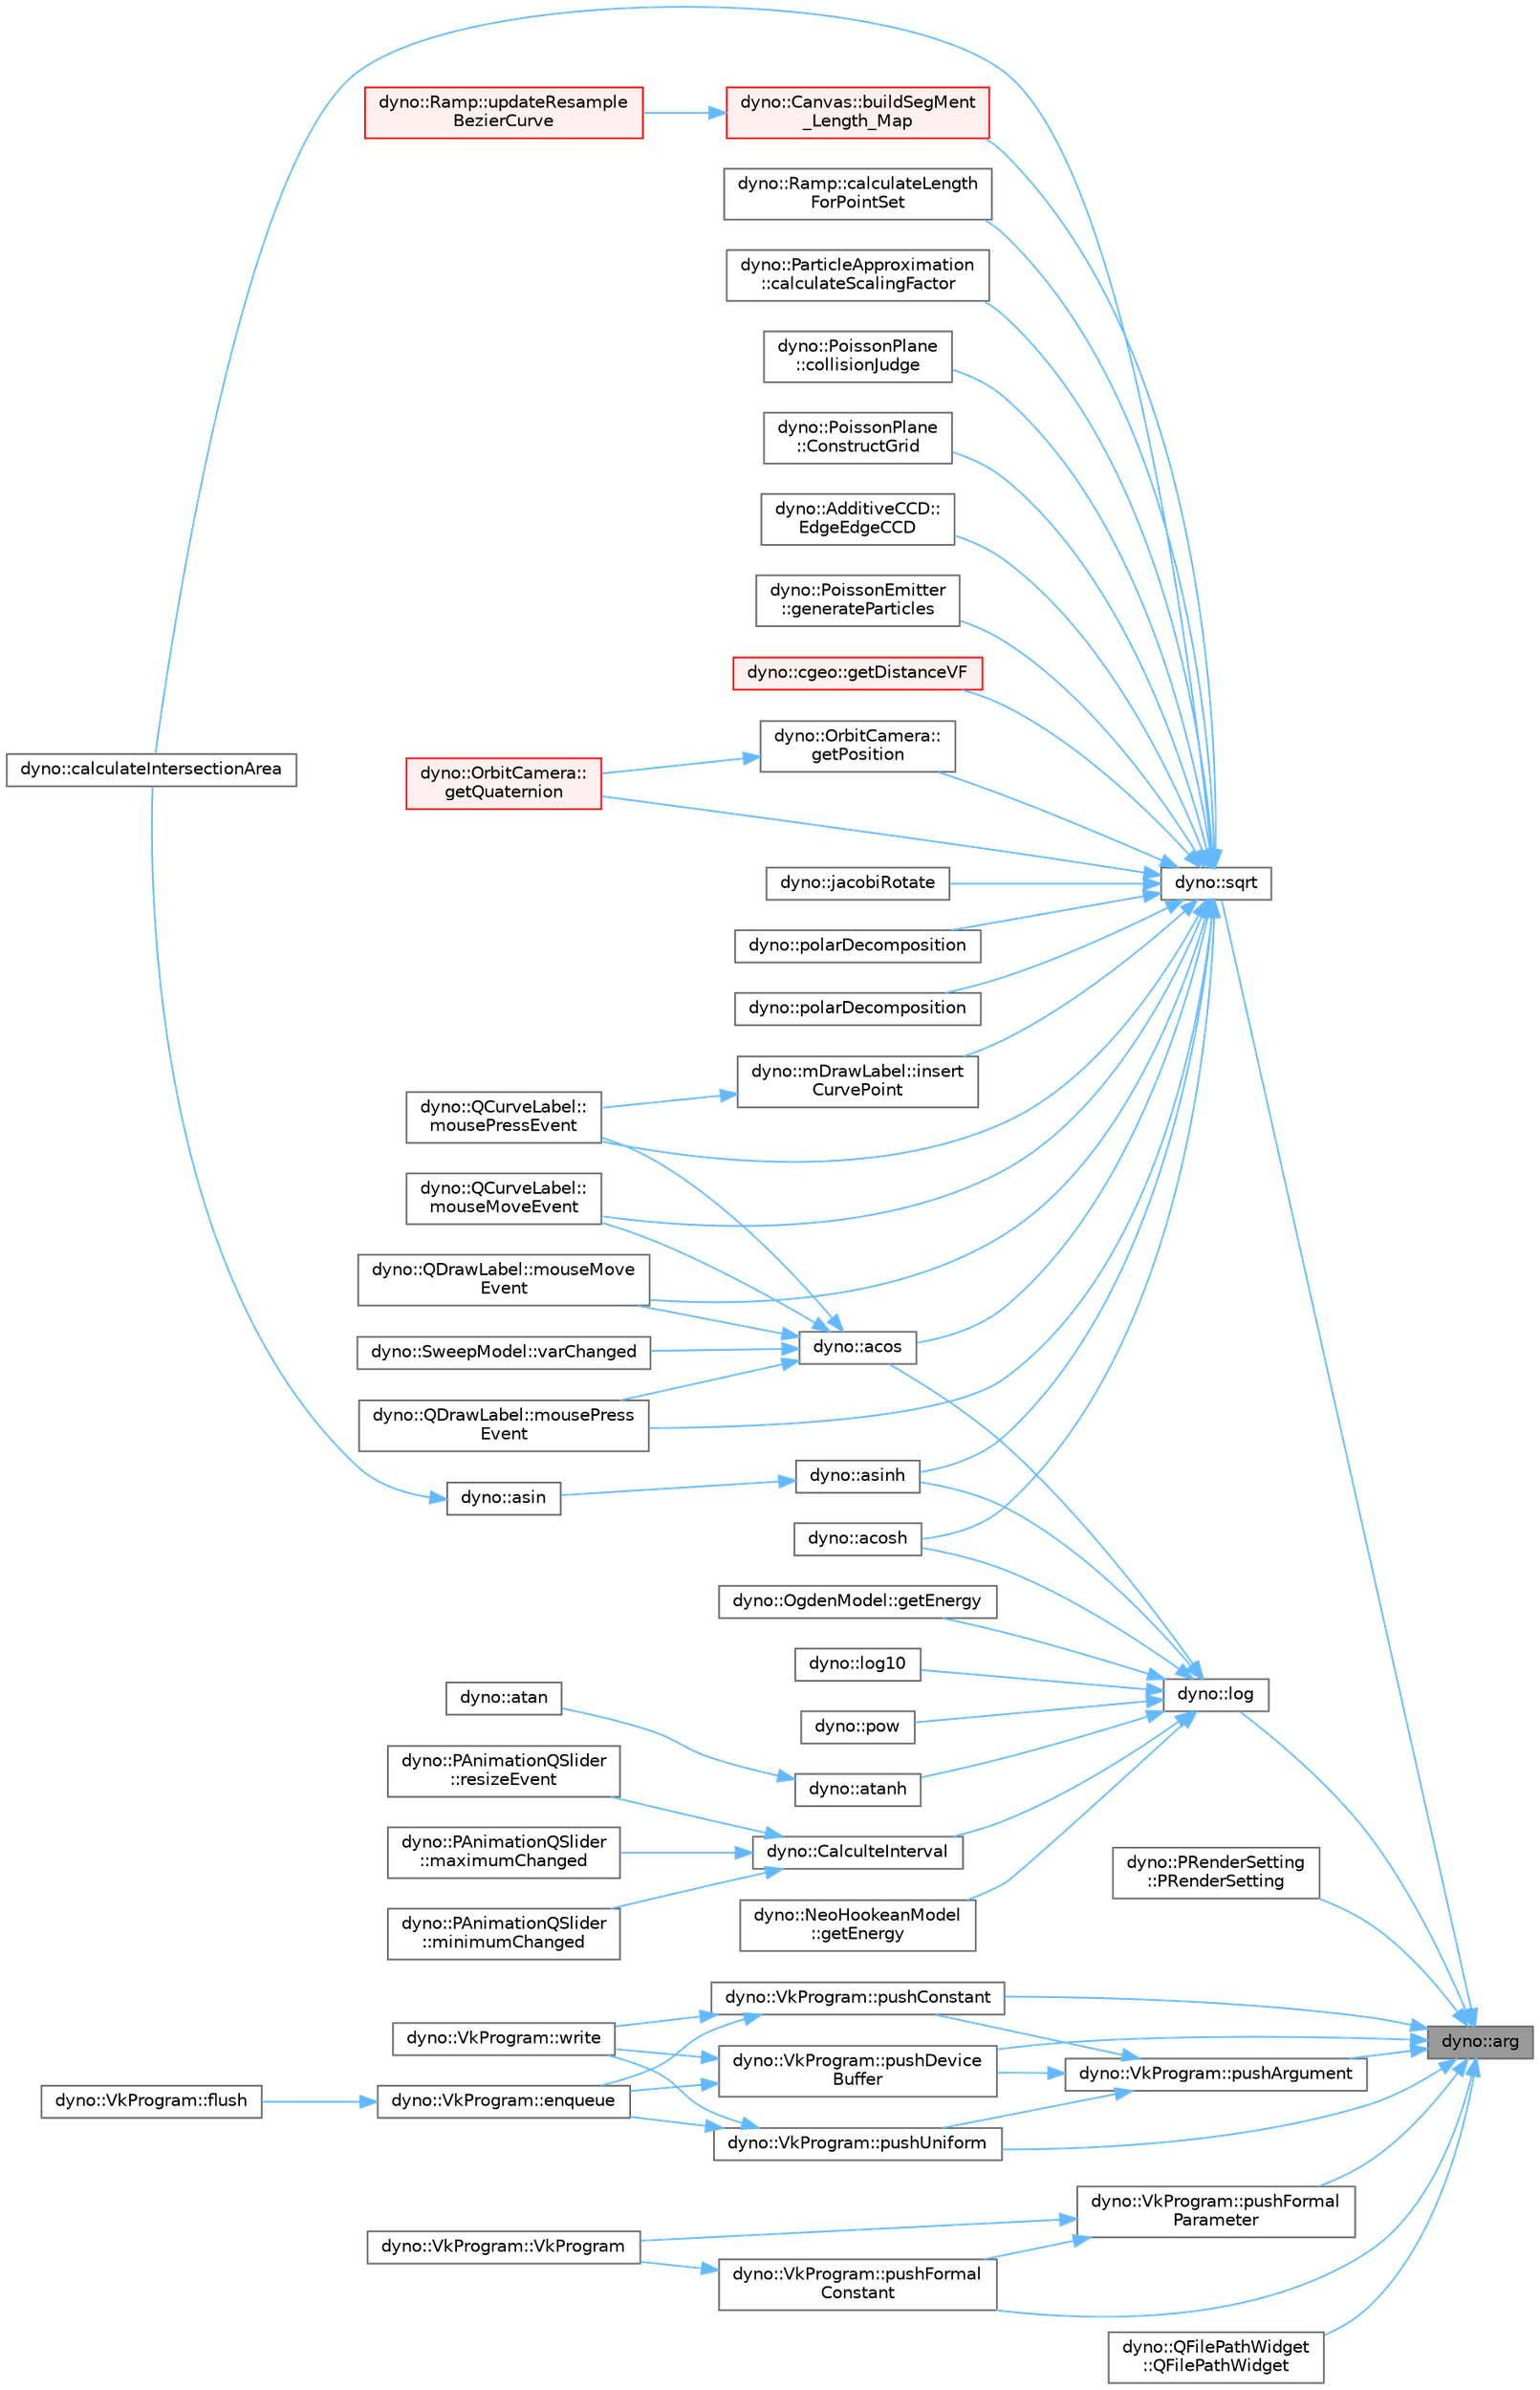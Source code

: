 digraph "dyno::arg"
{
 // LATEX_PDF_SIZE
  bgcolor="transparent";
  edge [fontname=Helvetica,fontsize=10,labelfontname=Helvetica,labelfontsize=10];
  node [fontname=Helvetica,fontsize=10,shape=box,height=0.2,width=0.4];
  rankdir="RL";
  Node1 [id="Node000001",label="dyno::arg",height=0.2,width=0.4,color="gray40", fillcolor="grey60", style="filled", fontcolor="black",tooltip=" "];
  Node1 -> Node2 [id="edge1_Node000001_Node000002",dir="back",color="steelblue1",style="solid",tooltip=" "];
  Node2 [id="Node000002",label="dyno::log",height=0.2,width=0.4,color="grey40", fillcolor="white", style="filled",URL="$namespacedyno.html#a45d04b6b1597097633cf648464d3d925",tooltip=" "];
  Node2 -> Node3 [id="edge2_Node000002_Node000003",dir="back",color="steelblue1",style="solid",tooltip=" "];
  Node3 [id="Node000003",label="dyno::acos",height=0.2,width=0.4,color="grey40", fillcolor="white", style="filled",URL="$namespacedyno.html#a98298b4e601b96fbc2f81636d0b94096",tooltip=" "];
  Node3 -> Node4 [id="edge3_Node000003_Node000004",dir="back",color="steelblue1",style="solid",tooltip=" "];
  Node4 [id="Node000004",label="dyno::QCurveLabel::\lmouseMoveEvent",height=0.2,width=0.4,color="grey40", fillcolor="white", style="filled",URL="$classdyno_1_1_q_curve_label.html#a3dbf69c68750200a38ab87de5073a203",tooltip=" "];
  Node3 -> Node5 [id="edge4_Node000003_Node000005",dir="back",color="steelblue1",style="solid",tooltip=" "];
  Node5 [id="Node000005",label="dyno::QDrawLabel::mouseMove\lEvent",height=0.2,width=0.4,color="grey40", fillcolor="white", style="filled",URL="$classdyno_1_1_q_draw_label.html#a855e81bc7d92b66d116515b771fe0343",tooltip=" "];
  Node3 -> Node6 [id="edge5_Node000003_Node000006",dir="back",color="steelblue1",style="solid",tooltip=" "];
  Node6 [id="Node000006",label="dyno::QCurveLabel::\lmousePressEvent",height=0.2,width=0.4,color="grey40", fillcolor="white", style="filled",URL="$classdyno_1_1_q_curve_label.html#a7e37241f3d13ff30a53b3d07ceb6adb8",tooltip=" "];
  Node3 -> Node7 [id="edge6_Node000003_Node000007",dir="back",color="steelblue1",style="solid",tooltip=" "];
  Node7 [id="Node000007",label="dyno::QDrawLabel::mousePress\lEvent",height=0.2,width=0.4,color="grey40", fillcolor="white", style="filled",URL="$classdyno_1_1_q_draw_label.html#a49d7e8c557e1285d6d505518fa9be714",tooltip=" "];
  Node3 -> Node8 [id="edge7_Node000003_Node000008",dir="back",color="steelblue1",style="solid",tooltip=" "];
  Node8 [id="Node000008",label="dyno::SweepModel::varChanged",height=0.2,width=0.4,color="grey40", fillcolor="white", style="filled",URL="$classdyno_1_1_sweep_model.html#ac96f18020ac1c5870bab11cc965ea62e",tooltip=" "];
  Node2 -> Node9 [id="edge8_Node000002_Node000009",dir="back",color="steelblue1",style="solid",tooltip=" "];
  Node9 [id="Node000009",label="dyno::acosh",height=0.2,width=0.4,color="grey40", fillcolor="white", style="filled",URL="$namespacedyno.html#ab19b0b2c588fe0c937ffed38d97d613f",tooltip=" "];
  Node2 -> Node10 [id="edge9_Node000002_Node000010",dir="back",color="steelblue1",style="solid",tooltip=" "];
  Node10 [id="Node000010",label="dyno::asinh",height=0.2,width=0.4,color="grey40", fillcolor="white", style="filled",URL="$namespacedyno.html#abb5fa1dd5c7c3a0c6ff69f6c4544b2a9",tooltip=" "];
  Node10 -> Node11 [id="edge10_Node000010_Node000011",dir="back",color="steelblue1",style="solid",tooltip=" "];
  Node11 [id="Node000011",label="dyno::asin",height=0.2,width=0.4,color="grey40", fillcolor="white", style="filled",URL="$namespacedyno.html#af01ec3c9969a92be588a0d417e2e7f47",tooltip=" "];
  Node11 -> Node12 [id="edge11_Node000011_Node000012",dir="back",color="steelblue1",style="solid",tooltip=" "];
  Node12 [id="Node000012",label="dyno::calculateIntersectionArea",height=0.2,width=0.4,color="grey40", fillcolor="white", style="filled",URL="$namespacedyno.html#a94de691fb290dd4ffeeab57cc41978d4",tooltip="Calculate the intersection area between a sphere and a triangle by using the domain decompsotion algo..."];
  Node2 -> Node13 [id="edge12_Node000002_Node000013",dir="back",color="steelblue1",style="solid",tooltip=" "];
  Node13 [id="Node000013",label="dyno::atanh",height=0.2,width=0.4,color="grey40", fillcolor="white", style="filled",URL="$namespacedyno.html#a22e56948a74458f55636451a0b62e2ed",tooltip=" "];
  Node13 -> Node14 [id="edge13_Node000013_Node000014",dir="back",color="steelblue1",style="solid",tooltip=" "];
  Node14 [id="Node000014",label="dyno::atan",height=0.2,width=0.4,color="grey40", fillcolor="white", style="filled",URL="$namespacedyno.html#afd4413b8cb2a033ee4f5c450798fa06f",tooltip=" "];
  Node2 -> Node15 [id="edge14_Node000002_Node000015",dir="back",color="steelblue1",style="solid",tooltip=" "];
  Node15 [id="Node000015",label="dyno::CalculteInterval",height=0.2,width=0.4,color="grey40", fillcolor="white", style="filled",URL="$namespacedyno.html#a16aa698de41adeed7655b2be3d5cb088",tooltip=" "];
  Node15 -> Node16 [id="edge15_Node000015_Node000016",dir="back",color="steelblue1",style="solid",tooltip=" "];
  Node16 [id="Node000016",label="dyno::PAnimationQSlider\l::maximumChanged",height=0.2,width=0.4,color="grey40", fillcolor="white", style="filled",URL="$classdyno_1_1_p_animation_q_slider.html#a665ec5d72f5d672f97a05653293b3d16",tooltip=" "];
  Node15 -> Node17 [id="edge16_Node000015_Node000017",dir="back",color="steelblue1",style="solid",tooltip=" "];
  Node17 [id="Node000017",label="dyno::PAnimationQSlider\l::minimumChanged",height=0.2,width=0.4,color="grey40", fillcolor="white", style="filled",URL="$classdyno_1_1_p_animation_q_slider.html#a31382b683282d7a297c6f6b9f0d7b68d",tooltip=" "];
  Node15 -> Node18 [id="edge17_Node000015_Node000018",dir="back",color="steelblue1",style="solid",tooltip=" "];
  Node18 [id="Node000018",label="dyno::PAnimationQSlider\l::resizeEvent",height=0.2,width=0.4,color="grey40", fillcolor="white", style="filled",URL="$classdyno_1_1_p_animation_q_slider.html#af84039233f2c64a38a6ccce8d8d8308c",tooltip=" "];
  Node2 -> Node19 [id="edge18_Node000002_Node000019",dir="back",color="steelblue1",style="solid",tooltip=" "];
  Node19 [id="Node000019",label="dyno::NeoHookeanModel\l::getEnergy",height=0.2,width=0.4,color="grey40", fillcolor="white", style="filled",URL="$classdyno_1_1_neo_hookean_model.html#a785e6bb7bbcf2ed892580470baf42ee8",tooltip=" "];
  Node2 -> Node20 [id="edge19_Node000002_Node000020",dir="back",color="steelblue1",style="solid",tooltip=" "];
  Node20 [id="Node000020",label="dyno::OgdenModel::getEnergy",height=0.2,width=0.4,color="grey40", fillcolor="white", style="filled",URL="$classdyno_1_1_ogden_model.html#ad0a0a28fd52c0963955b427b0b455913",tooltip=" "];
  Node2 -> Node21 [id="edge20_Node000002_Node000021",dir="back",color="steelblue1",style="solid",tooltip=" "];
  Node21 [id="Node000021",label="dyno::log10",height=0.2,width=0.4,color="grey40", fillcolor="white", style="filled",URL="$namespacedyno.html#ace663d1e95b2cfd84eefe95ded087a51",tooltip=" "];
  Node2 -> Node22 [id="edge21_Node000002_Node000022",dir="back",color="steelblue1",style="solid",tooltip=" "];
  Node22 [id="Node000022",label="dyno::pow",height=0.2,width=0.4,color="grey40", fillcolor="white", style="filled",URL="$namespacedyno.html#ad526d2d87dde60ac9ca35b25f875b9ff",tooltip=" "];
  Node1 -> Node23 [id="edge22_Node000001_Node000023",dir="back",color="steelblue1",style="solid",tooltip=" "];
  Node23 [id="Node000023",label="dyno::PRenderSetting\l::PRenderSetting",height=0.2,width=0.4,color="grey40", fillcolor="white", style="filled",URL="$classdyno_1_1_p_render_setting.html#a0e1aac057319a2c92a998a3eb79fa9b1",tooltip=" "];
  Node1 -> Node24 [id="edge23_Node000001_Node000024",dir="back",color="steelblue1",style="solid",tooltip=" "];
  Node24 [id="Node000024",label="dyno::VkProgram::pushArgument",height=0.2,width=0.4,color="grey40", fillcolor="white", style="filled",URL="$classdyno_1_1_vk_program.html#a09a3d44f4c3daed7a3e6809cce3af888",tooltip=" "];
  Node24 -> Node25 [id="edge24_Node000024_Node000025",dir="back",color="steelblue1",style="solid",tooltip=" "];
  Node25 [id="Node000025",label="dyno::VkProgram::pushConstant",height=0.2,width=0.4,color="grey40", fillcolor="white", style="filled",URL="$classdyno_1_1_vk_program.html#a67bca74c667bf365b85459d1cd41277d",tooltip=" "];
  Node25 -> Node26 [id="edge25_Node000025_Node000026",dir="back",color="steelblue1",style="solid",tooltip=" "];
  Node26 [id="Node000026",label="dyno::VkProgram::enqueue",height=0.2,width=0.4,color="grey40", fillcolor="white", style="filled",URL="$classdyno_1_1_vk_program.html#aef5be692f04bae205304bb245a2a521c",tooltip=" "];
  Node26 -> Node27 [id="edge26_Node000026_Node000027",dir="back",color="steelblue1",style="solid",tooltip=" "];
  Node27 [id="Node000027",label="dyno::VkProgram::flush",height=0.2,width=0.4,color="grey40", fillcolor="white", style="filled",URL="$classdyno_1_1_vk_program.html#aed163102f5ad9fe1a9caede6efa52b4d",tooltip=" "];
  Node25 -> Node28 [id="edge27_Node000025_Node000028",dir="back",color="steelblue1",style="solid",tooltip=" "];
  Node28 [id="Node000028",label="dyno::VkProgram::write",height=0.2,width=0.4,color="grey40", fillcolor="white", style="filled",URL="$classdyno_1_1_vk_program.html#abd2edbfeb513bb4619bb8737f7fd6b43",tooltip=" "];
  Node24 -> Node29 [id="edge28_Node000024_Node000029",dir="back",color="steelblue1",style="solid",tooltip=" "];
  Node29 [id="Node000029",label="dyno::VkProgram::pushDevice\lBuffer",height=0.2,width=0.4,color="grey40", fillcolor="white", style="filled",URL="$classdyno_1_1_vk_program.html#adb00cd64fbc67aadf45b0124cfce1e14",tooltip=" "];
  Node29 -> Node26 [id="edge29_Node000029_Node000026",dir="back",color="steelblue1",style="solid",tooltip=" "];
  Node29 -> Node28 [id="edge30_Node000029_Node000028",dir="back",color="steelblue1",style="solid",tooltip=" "];
  Node24 -> Node30 [id="edge31_Node000024_Node000030",dir="back",color="steelblue1",style="solid",tooltip=" "];
  Node30 [id="Node000030",label="dyno::VkProgram::pushUniform",height=0.2,width=0.4,color="grey40", fillcolor="white", style="filled",URL="$classdyno_1_1_vk_program.html#a19d2a69598f1ea1f3cb86f70982b350d",tooltip=" "];
  Node30 -> Node26 [id="edge32_Node000030_Node000026",dir="back",color="steelblue1",style="solid",tooltip=" "];
  Node30 -> Node28 [id="edge33_Node000030_Node000028",dir="back",color="steelblue1",style="solid",tooltip=" "];
  Node1 -> Node25 [id="edge34_Node000001_Node000025",dir="back",color="steelblue1",style="solid",tooltip=" "];
  Node1 -> Node29 [id="edge35_Node000001_Node000029",dir="back",color="steelblue1",style="solid",tooltip=" "];
  Node1 -> Node31 [id="edge36_Node000001_Node000031",dir="back",color="steelblue1",style="solid",tooltip=" "];
  Node31 [id="Node000031",label="dyno::VkProgram::pushFormal\lConstant",height=0.2,width=0.4,color="grey40", fillcolor="white", style="filled",URL="$classdyno_1_1_vk_program.html#af0bb709aef8f385f3d60fcd666d3aa58",tooltip=" "];
  Node31 -> Node32 [id="edge37_Node000031_Node000032",dir="back",color="steelblue1",style="solid",tooltip=" "];
  Node32 [id="Node000032",label="dyno::VkProgram::VkProgram",height=0.2,width=0.4,color="grey40", fillcolor="white", style="filled",URL="$classdyno_1_1_vk_program.html#a78b50e465ff56350478ff72242fe19d6",tooltip=" "];
  Node1 -> Node33 [id="edge38_Node000001_Node000033",dir="back",color="steelblue1",style="solid",tooltip=" "];
  Node33 [id="Node000033",label="dyno::VkProgram::pushFormal\lParameter",height=0.2,width=0.4,color="grey40", fillcolor="white", style="filled",URL="$classdyno_1_1_vk_program.html#a8c094f729c377c8b991482dce8c47f3a",tooltip=" "];
  Node33 -> Node31 [id="edge39_Node000033_Node000031",dir="back",color="steelblue1",style="solid",tooltip=" "];
  Node33 -> Node32 [id="edge40_Node000033_Node000032",dir="back",color="steelblue1",style="solid",tooltip=" "];
  Node1 -> Node30 [id="edge41_Node000001_Node000030",dir="back",color="steelblue1",style="solid",tooltip=" "];
  Node1 -> Node34 [id="edge42_Node000001_Node000034",dir="back",color="steelblue1",style="solid",tooltip=" "];
  Node34 [id="Node000034",label="dyno::QFilePathWidget\l::QFilePathWidget",height=0.2,width=0.4,color="grey40", fillcolor="white", style="filled",URL="$classdyno_1_1_q_file_path_widget.html#a277633bbab5f43e85b8c7096400346ac",tooltip=" "];
  Node1 -> Node35 [id="edge43_Node000001_Node000035",dir="back",color="steelblue1",style="solid",tooltip=" "];
  Node35 [id="Node000035",label="dyno::sqrt",height=0.2,width=0.4,color="grey40", fillcolor="white", style="filled",URL="$namespacedyno.html#ac2d9bbc99f7fd7afbe6b0889eff86281",tooltip=" "];
  Node35 -> Node3 [id="edge44_Node000035_Node000003",dir="back",color="steelblue1",style="solid",tooltip=" "];
  Node35 -> Node9 [id="edge45_Node000035_Node000009",dir="back",color="steelblue1",style="solid",tooltip=" "];
  Node35 -> Node10 [id="edge46_Node000035_Node000010",dir="back",color="steelblue1",style="solid",tooltip=" "];
  Node35 -> Node36 [id="edge47_Node000035_Node000036",dir="back",color="steelblue1",style="solid",tooltip=" "];
  Node36 [id="Node000036",label="dyno::Canvas::buildSegMent\l_Length_Map",height=0.2,width=0.4,color="red", fillcolor="#FFF0F0", style="filled",URL="$classdyno_1_1_canvas.html#aa4aee8c215e76bc53850f71791e59f88",tooltip=" "];
  Node36 -> Node37 [id="edge48_Node000036_Node000037",dir="back",color="steelblue1",style="solid",tooltip=" "];
  Node37 [id="Node000037",label="dyno::Ramp::updateResample\lBezierCurve",height=0.2,width=0.4,color="red", fillcolor="#FFF0F0", style="filled",URL="$classdyno_1_1_ramp.html#a557759f2a89a570ba847b512a854215d",tooltip="Resample Bezier curve."];
  Node35 -> Node12 [id="edge49_Node000035_Node000012",dir="back",color="steelblue1",style="solid",tooltip=" "];
  Node35 -> Node50 [id="edge50_Node000035_Node000050",dir="back",color="steelblue1",style="solid",tooltip=" "];
  Node50 [id="Node000050",label="dyno::Ramp::calculateLength\lForPointSet",height=0.2,width=0.4,color="grey40", fillcolor="white", style="filled",URL="$classdyno_1_1_ramp.html#a7aa6291022783dad0e0bf1e7f3e6fc82",tooltip=" "];
  Node35 -> Node51 [id="edge51_Node000035_Node000051",dir="back",color="steelblue1",style="solid",tooltip=" "];
  Node51 [id="Node000051",label="dyno::ParticleApproximation\l::calculateScalingFactor",height=0.2,width=0.4,color="grey40", fillcolor="white", style="filled",URL="$classdyno_1_1_particle_approximation.html#aa5fdb182861ef8267570e2475dbdac33",tooltip=" "];
  Node35 -> Node52 [id="edge52_Node000035_Node000052",dir="back",color="steelblue1",style="solid",tooltip=" "];
  Node52 [id="Node000052",label="dyno::PoissonPlane\l::collisionJudge",height=0.2,width=0.4,color="grey40", fillcolor="white", style="filled",URL="$classdyno_1_1_poisson_plane.html#a5ee1d42bfebfba0389fe28270490a668",tooltip=" "];
  Node35 -> Node53 [id="edge53_Node000035_Node000053",dir="back",color="steelblue1",style="solid",tooltip=" "];
  Node53 [id="Node000053",label="dyno::PoissonPlane\l::ConstructGrid",height=0.2,width=0.4,color="grey40", fillcolor="white", style="filled",URL="$classdyno_1_1_poisson_plane.html#a74a9c53631f2b1e1531770adcf8bf45c",tooltip=" "];
  Node35 -> Node54 [id="edge54_Node000035_Node000054",dir="back",color="steelblue1",style="solid",tooltip=" "];
  Node54 [id="Node000054",label="dyno::AdditiveCCD::\lEdgeEdgeCCD",height=0.2,width=0.4,color="grey40", fillcolor="white", style="filled",URL="$classdyno_1_1_additive_c_c_d.html#a9b3acb2efa19389f1c322e1ccfb82950",tooltip="Do a continuous collision detection between two edges."];
  Node35 -> Node55 [id="edge55_Node000035_Node000055",dir="back",color="steelblue1",style="solid",tooltip=" "];
  Node55 [id="Node000055",label="dyno::PoissonEmitter\l::generateParticles",height=0.2,width=0.4,color="grey40", fillcolor="white", style="filled",URL="$classdyno_1_1_poisson_emitter.html#a5ca92f81f9d5d8f9f043071f462631d1",tooltip=" "];
  Node35 -> Node56 [id="edge56_Node000035_Node000056",dir="back",color="steelblue1",style="solid",tooltip=" "];
  Node56 [id="Node000056",label="dyno::cgeo::getDistanceVF",height=0.2,width=0.4,color="red", fillcolor="#FFF0F0", style="filled",URL="$namespacedyno_1_1cgeo.html#a213829175cd0f84b35d795cffdf81c85",tooltip=" "];
  Node35 -> Node58 [id="edge57_Node000035_Node000058",dir="back",color="steelblue1",style="solid",tooltip=" "];
  Node58 [id="Node000058",label="dyno::OrbitCamera::\lgetPosition",height=0.2,width=0.4,color="grey40", fillcolor="white", style="filled",URL="$classdyno_1_1_orbit_camera.html#a4202f17c8e672fbb4a77515ddcb9e71e",tooltip=" "];
  Node58 -> Node59 [id="edge58_Node000058_Node000059",dir="back",color="steelblue1",style="solid",tooltip=" "];
  Node59 [id="Node000059",label="dyno::OrbitCamera::\lgetQuaternion",height=0.2,width=0.4,color="red", fillcolor="#FFF0F0", style="filled",URL="$classdyno_1_1_orbit_camera.html#ace447b9f2552f8e56f27f1c51a974dc7",tooltip=" "];
  Node35 -> Node59 [id="edge59_Node000035_Node000059",dir="back",color="steelblue1",style="solid",tooltip=" "];
  Node35 -> Node70 [id="edge60_Node000035_Node000070",dir="back",color="steelblue1",style="solid",tooltip=" "];
  Node70 [id="Node000070",label="dyno::mDrawLabel::insert\lCurvePoint",height=0.2,width=0.4,color="grey40", fillcolor="white", style="filled",URL="$classdyno_1_1m_draw_label.html#a13baf9791362c4bc564879594ef5c1ad",tooltip=" "];
  Node70 -> Node6 [id="edge61_Node000070_Node000006",dir="back",color="steelblue1",style="solid",tooltip=" "];
  Node35 -> Node71 [id="edge62_Node000035_Node000071",dir="back",color="steelblue1",style="solid",tooltip=" "];
  Node71 [id="Node000071",label="dyno::jacobiRotate",height=0.2,width=0.4,color="grey40", fillcolor="white", style="filled",URL="$namespacedyno.html#a7476b50ad163962c447ade1c23c74369",tooltip=" "];
  Node35 -> Node4 [id="edge63_Node000035_Node000004",dir="back",color="steelblue1",style="solid",tooltip=" "];
  Node35 -> Node5 [id="edge64_Node000035_Node000005",dir="back",color="steelblue1",style="solid",tooltip=" "];
  Node35 -> Node6 [id="edge65_Node000035_Node000006",dir="back",color="steelblue1",style="solid",tooltip=" "];
  Node35 -> Node7 [id="edge66_Node000035_Node000007",dir="back",color="steelblue1",style="solid",tooltip=" "];
  Node35 -> Node72 [id="edge67_Node000035_Node000072",dir="back",color="steelblue1",style="solid",tooltip=" "];
  Node72 [id="Node000072",label="dyno::polarDecomposition",height=0.2,width=0.4,color="grey40", fillcolor="white", style="filled",URL="$namespacedyno.html#ae06a5aefc01ba132c97536498189a7ca",tooltip=" "];
  Node35 -> Node73 [id="edge68_Node000035_Node000073",dir="back",color="steelblue1",style="solid",tooltip=" "];
  Node73 [id="Node000073",label="dyno::polarDecomposition",height=0.2,width=0.4,color="grey40", fillcolor="white", style="filled",URL="$namespacedyno.html#a5d9a68e6f909678bfe697646a941e6a8",tooltip=" "];
}
